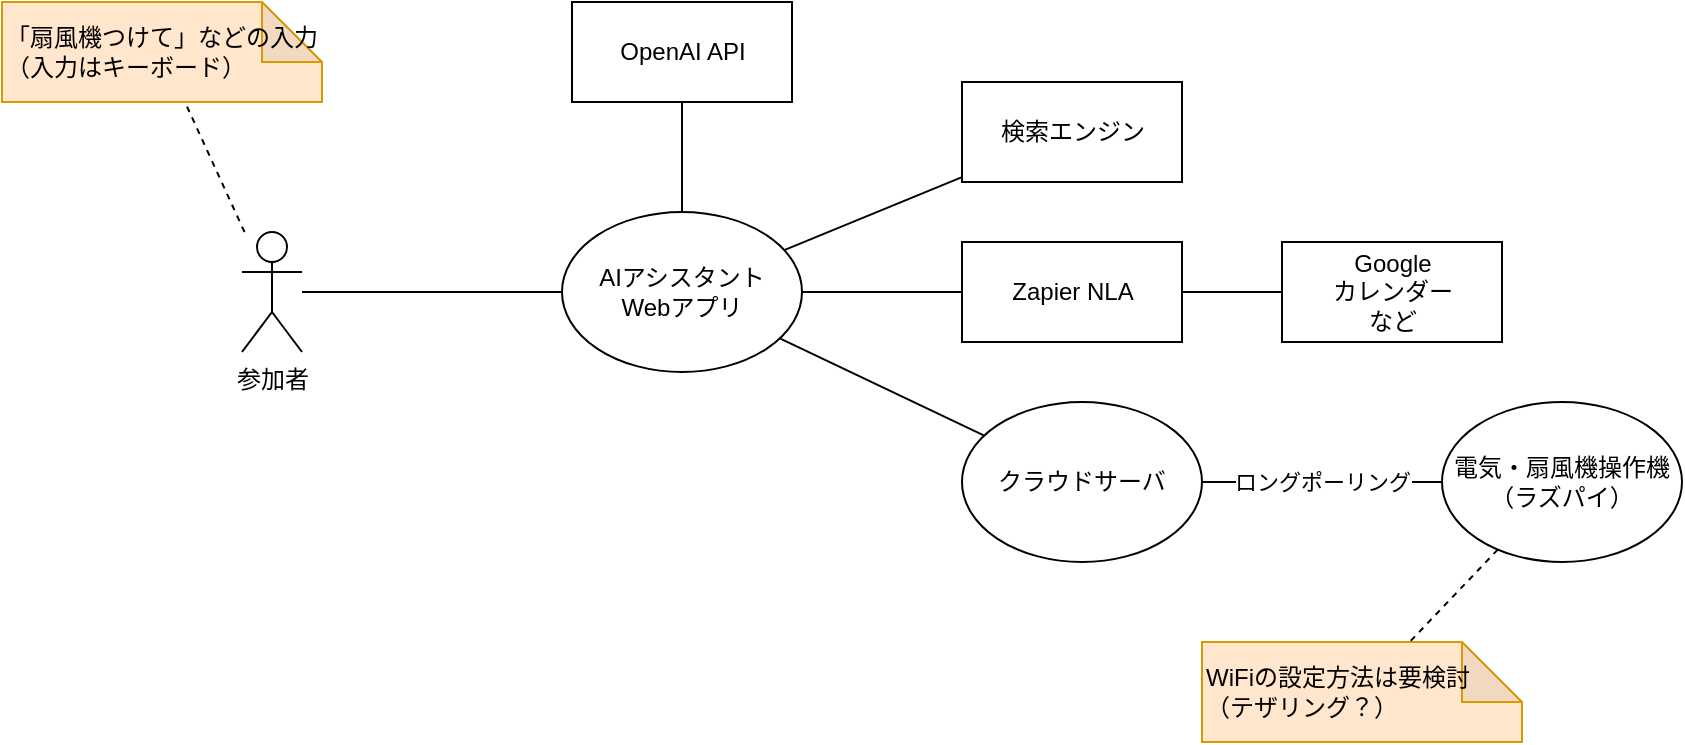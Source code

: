<mxfile>
    <diagram id="ypeufuI1j4cWYE-J5mNb" name="Page-1">
        <mxGraphModel dx="517" dy="773" grid="1" gridSize="10" guides="1" tooltips="1" connect="1" arrows="1" fold="1" page="1" pageScale="1" pageWidth="827" pageHeight="1169" math="0" shadow="0">
            <root>
                <mxCell id="0"/>
                <mxCell id="1" parent="0"/>
                <mxCell id="2" value="参加者" style="shape=umlActor;verticalLabelPosition=bottom;verticalAlign=top;html=1;" vertex="1" parent="1">
                    <mxGeometry x="200" y="155" width="30" height="60" as="geometry"/>
                </mxCell>
                <mxCell id="7" value="" style="endArrow=none;endFill=0;endSize=24;html=1;" edge="1" parent="1" source="2" target="15">
                    <mxGeometry width="160" relative="1" as="geometry">
                        <mxPoint x="450" y="250" as="sourcePoint"/>
                        <mxPoint x="360" y="185" as="targetPoint"/>
                    </mxGeometry>
                </mxCell>
                <mxCell id="9" value="「扇風機つけて」などの入力&lt;br&gt;（入力はキーボード）" style="shape=note;whiteSpace=wrap;html=1;backgroundOutline=1;darkOpacity=0.05;fillColor=#ffe6cc;strokeColor=#d79b00;align=left;" vertex="1" parent="1">
                    <mxGeometry x="80" y="40" width="160" height="50" as="geometry"/>
                </mxCell>
                <mxCell id="10" value="" style="endArrow=none;dashed=1;html=1;" edge="1" parent="1" source="2" target="9">
                    <mxGeometry width="50" height="50" relative="1" as="geometry">
                        <mxPoint x="390" y="270" as="sourcePoint"/>
                        <mxPoint x="440" y="220" as="targetPoint"/>
                    </mxGeometry>
                </mxCell>
                <mxCell id="11" value="" style="endArrow=none;endFill=0;endSize=24;html=1;" edge="1" parent="1" source="15" target="16">
                    <mxGeometry width="160" relative="1" as="geometry">
                        <mxPoint x="440" y="160" as="sourcePoint"/>
                        <mxPoint x="550" y="50" as="targetPoint"/>
                    </mxGeometry>
                </mxCell>
                <mxCell id="12" value="ロングポーリング" style="endArrow=none;endFill=0;endSize=24;html=1;" edge="1" parent="1" source="17" target="16">
                    <mxGeometry width="160" relative="1" as="geometry">
                        <mxPoint x="710" y="160" as="sourcePoint"/>
                        <mxPoint x="600" y="50" as="targetPoint"/>
                    </mxGeometry>
                </mxCell>
                <mxCell id="13" value="OpenAI API" style="html=1;" vertex="1" parent="1">
                    <mxGeometry x="365" y="40" width="110" height="50" as="geometry"/>
                </mxCell>
                <mxCell id="14" value="Zapier NLA" style="html=1;" vertex="1" parent="1">
                    <mxGeometry x="560" y="160" width="110" height="50" as="geometry"/>
                </mxCell>
                <mxCell id="15" value="AIアシスタント&lt;br&gt;Webアプリ" style="ellipse;whiteSpace=wrap;html=1;" vertex="1" parent="1">
                    <mxGeometry x="360" y="145" width="120" height="80" as="geometry"/>
                </mxCell>
                <mxCell id="16" value="&lt;span style=&quot;&quot;&gt;クラウドサーバ&lt;/span&gt;" style="ellipse;whiteSpace=wrap;html=1;" vertex="1" parent="1">
                    <mxGeometry x="560" y="240" width="120" height="80" as="geometry"/>
                </mxCell>
                <mxCell id="17" value="&lt;span style=&quot;&quot;&gt;電気・扇風機操作機&lt;/span&gt;&lt;br style=&quot;border-color: var(--border-color);&quot;&gt;&lt;span style=&quot;&quot;&gt;（ラズパイ）&lt;/span&gt;" style="ellipse;whiteSpace=wrap;html=1;" vertex="1" parent="1">
                    <mxGeometry x="800" y="240" width="120" height="80" as="geometry"/>
                </mxCell>
                <mxCell id="18" value="" style="endArrow=none;endFill=0;endSize=24;html=1;" edge="1" parent="1" source="13" target="15">
                    <mxGeometry width="160" relative="1" as="geometry">
                        <mxPoint x="240" y="195" as="sourcePoint"/>
                        <mxPoint x="370" y="195" as="targetPoint"/>
                    </mxGeometry>
                </mxCell>
                <mxCell id="19" value="" style="endArrow=none;endFill=0;endSize=24;html=1;" edge="1" parent="1" source="14" target="15">
                    <mxGeometry width="160" relative="1" as="geometry">
                        <mxPoint x="374.028" y="350" as="sourcePoint"/>
                        <mxPoint x="415.957" y="233.889" as="targetPoint"/>
                    </mxGeometry>
                </mxCell>
                <mxCell id="20" value="Google&lt;br&gt;カレンダー&lt;br&gt;など" style="html=1;" vertex="1" parent="1">
                    <mxGeometry x="720" y="160" width="110" height="50" as="geometry"/>
                </mxCell>
                <mxCell id="21" value="" style="endArrow=none;endFill=0;endSize=24;html=1;" edge="1" parent="1" source="20" target="14">
                    <mxGeometry width="160" relative="1" as="geometry">
                        <mxPoint x="526.188" y="330" as="sourcePoint"/>
                        <mxPoint x="455.743" y="231.131" as="targetPoint"/>
                    </mxGeometry>
                </mxCell>
                <mxCell id="23" value="検索エンジン" style="html=1;" vertex="1" parent="1">
                    <mxGeometry x="560" y="80" width="110" height="50" as="geometry"/>
                </mxCell>
                <mxCell id="24" value="" style="endArrow=none;endFill=0;endSize=24;html=1;" edge="1" parent="1" source="23" target="15">
                    <mxGeometry width="160" relative="1" as="geometry">
                        <mxPoint x="552.708" y="100" as="sourcePoint"/>
                        <mxPoint x="469.151" y="164.689" as="targetPoint"/>
                    </mxGeometry>
                </mxCell>
                <mxCell id="26" value="WiFiの設定方法は要検討&lt;br&gt;（テザリング？）" style="shape=note;whiteSpace=wrap;html=1;backgroundOutline=1;darkOpacity=0.05;fillColor=#ffe6cc;strokeColor=#d79b00;align=left;" vertex="1" parent="1">
                    <mxGeometry x="680" y="360" width="160" height="50" as="geometry"/>
                </mxCell>
                <mxCell id="27" value="" style="endArrow=none;dashed=1;html=1;" edge="1" parent="1" target="26" source="17">
                    <mxGeometry width="50" height="50" relative="1" as="geometry">
                        <mxPoint x="731.25" y="465" as="sourcePoint"/>
                        <mxPoint x="970" y="530" as="targetPoint"/>
                    </mxGeometry>
                </mxCell>
            </root>
        </mxGraphModel>
    </diagram>
</mxfile>